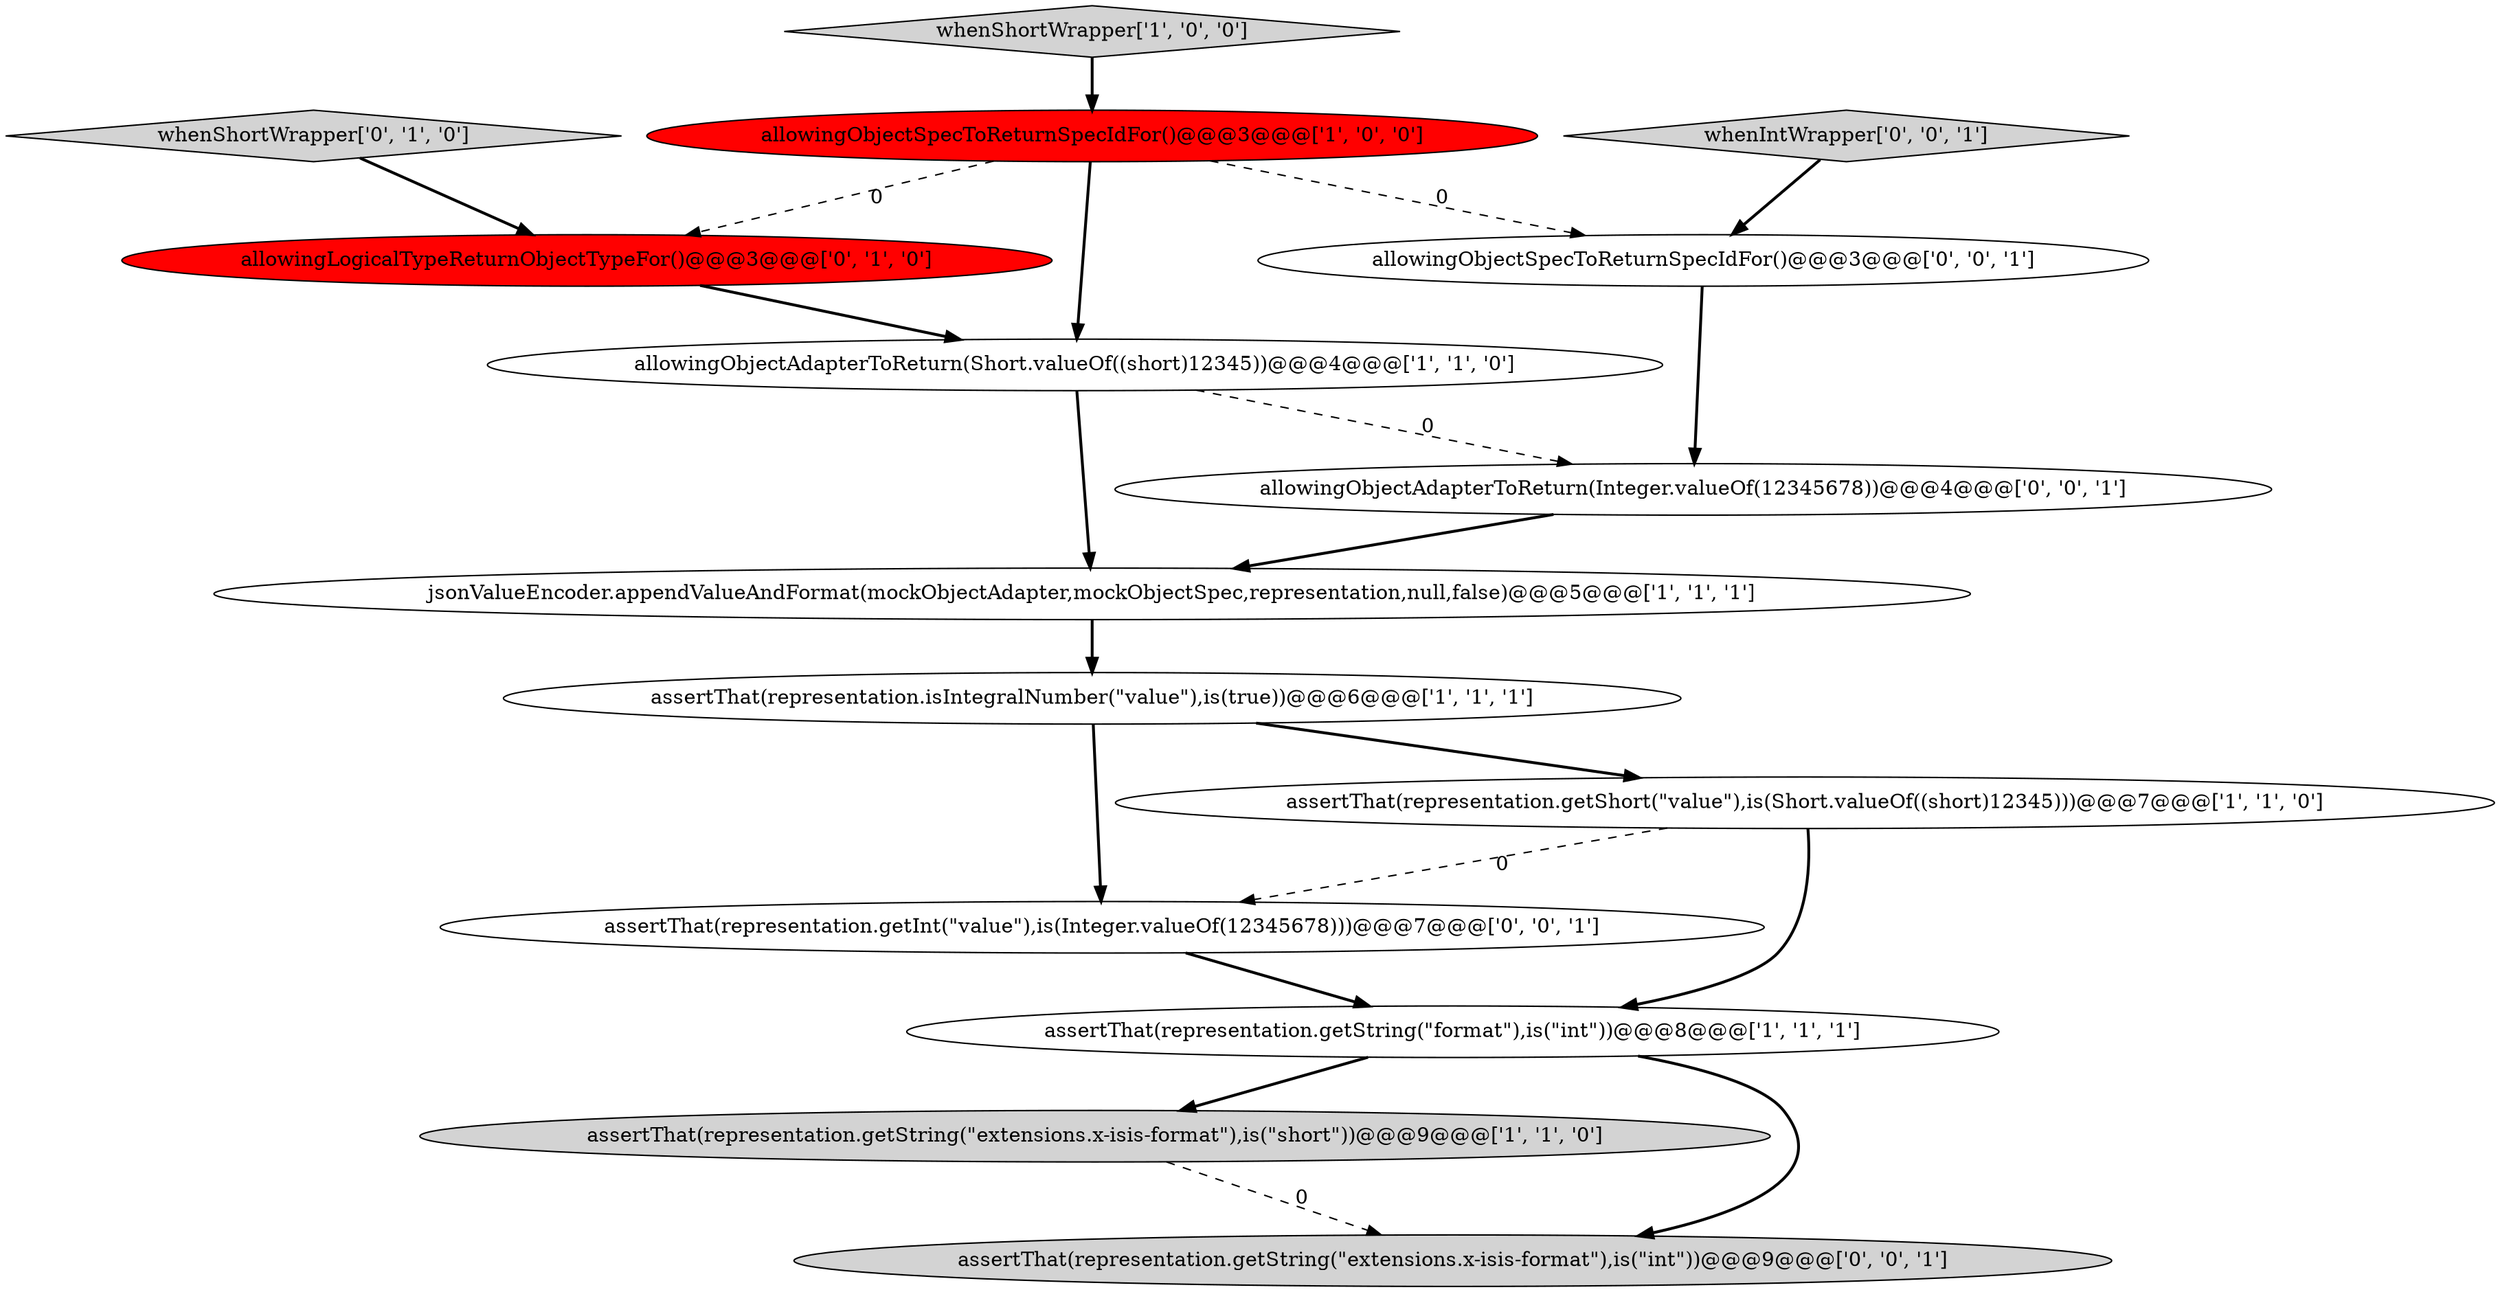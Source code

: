 digraph {
10 [style = filled, label = "assertThat(representation.getInt(\"value\"),is(Integer.valueOf(12345678)))@@@7@@@['0', '0', '1']", fillcolor = white, shape = ellipse image = "AAA0AAABBB3BBB"];
6 [style = filled, label = "assertThat(representation.getString(\"extensions.x-isis-format\"),is(\"short\"))@@@9@@@['1', '1', '0']", fillcolor = lightgray, shape = ellipse image = "AAA0AAABBB1BBB"];
4 [style = filled, label = "assertThat(representation.getString(\"format\"),is(\"int\"))@@@8@@@['1', '1', '1']", fillcolor = white, shape = ellipse image = "AAA0AAABBB1BBB"];
5 [style = filled, label = "allowingObjectSpecToReturnSpecIdFor()@@@3@@@['1', '0', '0']", fillcolor = red, shape = ellipse image = "AAA1AAABBB1BBB"];
2 [style = filled, label = "jsonValueEncoder.appendValueAndFormat(mockObjectAdapter,mockObjectSpec,representation,null,false)@@@5@@@['1', '1', '1']", fillcolor = white, shape = ellipse image = "AAA0AAABBB1BBB"];
0 [style = filled, label = "assertThat(representation.getShort(\"value\"),is(Short.valueOf((short)12345)))@@@7@@@['1', '1', '0']", fillcolor = white, shape = ellipse image = "AAA0AAABBB1BBB"];
1 [style = filled, label = "assertThat(representation.isIntegralNumber(\"value\"),is(true))@@@6@@@['1', '1', '1']", fillcolor = white, shape = ellipse image = "AAA0AAABBB1BBB"];
8 [style = filled, label = "whenShortWrapper['0', '1', '0']", fillcolor = lightgray, shape = diamond image = "AAA0AAABBB2BBB"];
9 [style = filled, label = "allowingLogicalTypeReturnObjectTypeFor()@@@3@@@['0', '1', '0']", fillcolor = red, shape = ellipse image = "AAA1AAABBB2BBB"];
12 [style = filled, label = "allowingObjectAdapterToReturn(Integer.valueOf(12345678))@@@4@@@['0', '0', '1']", fillcolor = white, shape = ellipse image = "AAA0AAABBB3BBB"];
14 [style = filled, label = "allowingObjectSpecToReturnSpecIdFor()@@@3@@@['0', '0', '1']", fillcolor = white, shape = ellipse image = "AAA0AAABBB3BBB"];
13 [style = filled, label = "assertThat(representation.getString(\"extensions.x-isis-format\"),is(\"int\"))@@@9@@@['0', '0', '1']", fillcolor = lightgray, shape = ellipse image = "AAA0AAABBB3BBB"];
11 [style = filled, label = "whenIntWrapper['0', '0', '1']", fillcolor = lightgray, shape = diamond image = "AAA0AAABBB3BBB"];
3 [style = filled, label = "whenShortWrapper['1', '0', '0']", fillcolor = lightgray, shape = diamond image = "AAA0AAABBB1BBB"];
7 [style = filled, label = "allowingObjectAdapterToReturn(Short.valueOf((short)12345))@@@4@@@['1', '1', '0']", fillcolor = white, shape = ellipse image = "AAA0AAABBB1BBB"];
7->12 [style = dashed, label="0"];
5->7 [style = bold, label=""];
5->9 [style = dashed, label="0"];
12->2 [style = bold, label=""];
3->5 [style = bold, label=""];
5->14 [style = dashed, label="0"];
1->0 [style = bold, label=""];
6->13 [style = dashed, label="0"];
0->10 [style = dashed, label="0"];
9->7 [style = bold, label=""];
1->10 [style = bold, label=""];
0->4 [style = bold, label=""];
4->6 [style = bold, label=""];
7->2 [style = bold, label=""];
11->14 [style = bold, label=""];
2->1 [style = bold, label=""];
14->12 [style = bold, label=""];
4->13 [style = bold, label=""];
8->9 [style = bold, label=""];
10->4 [style = bold, label=""];
}
